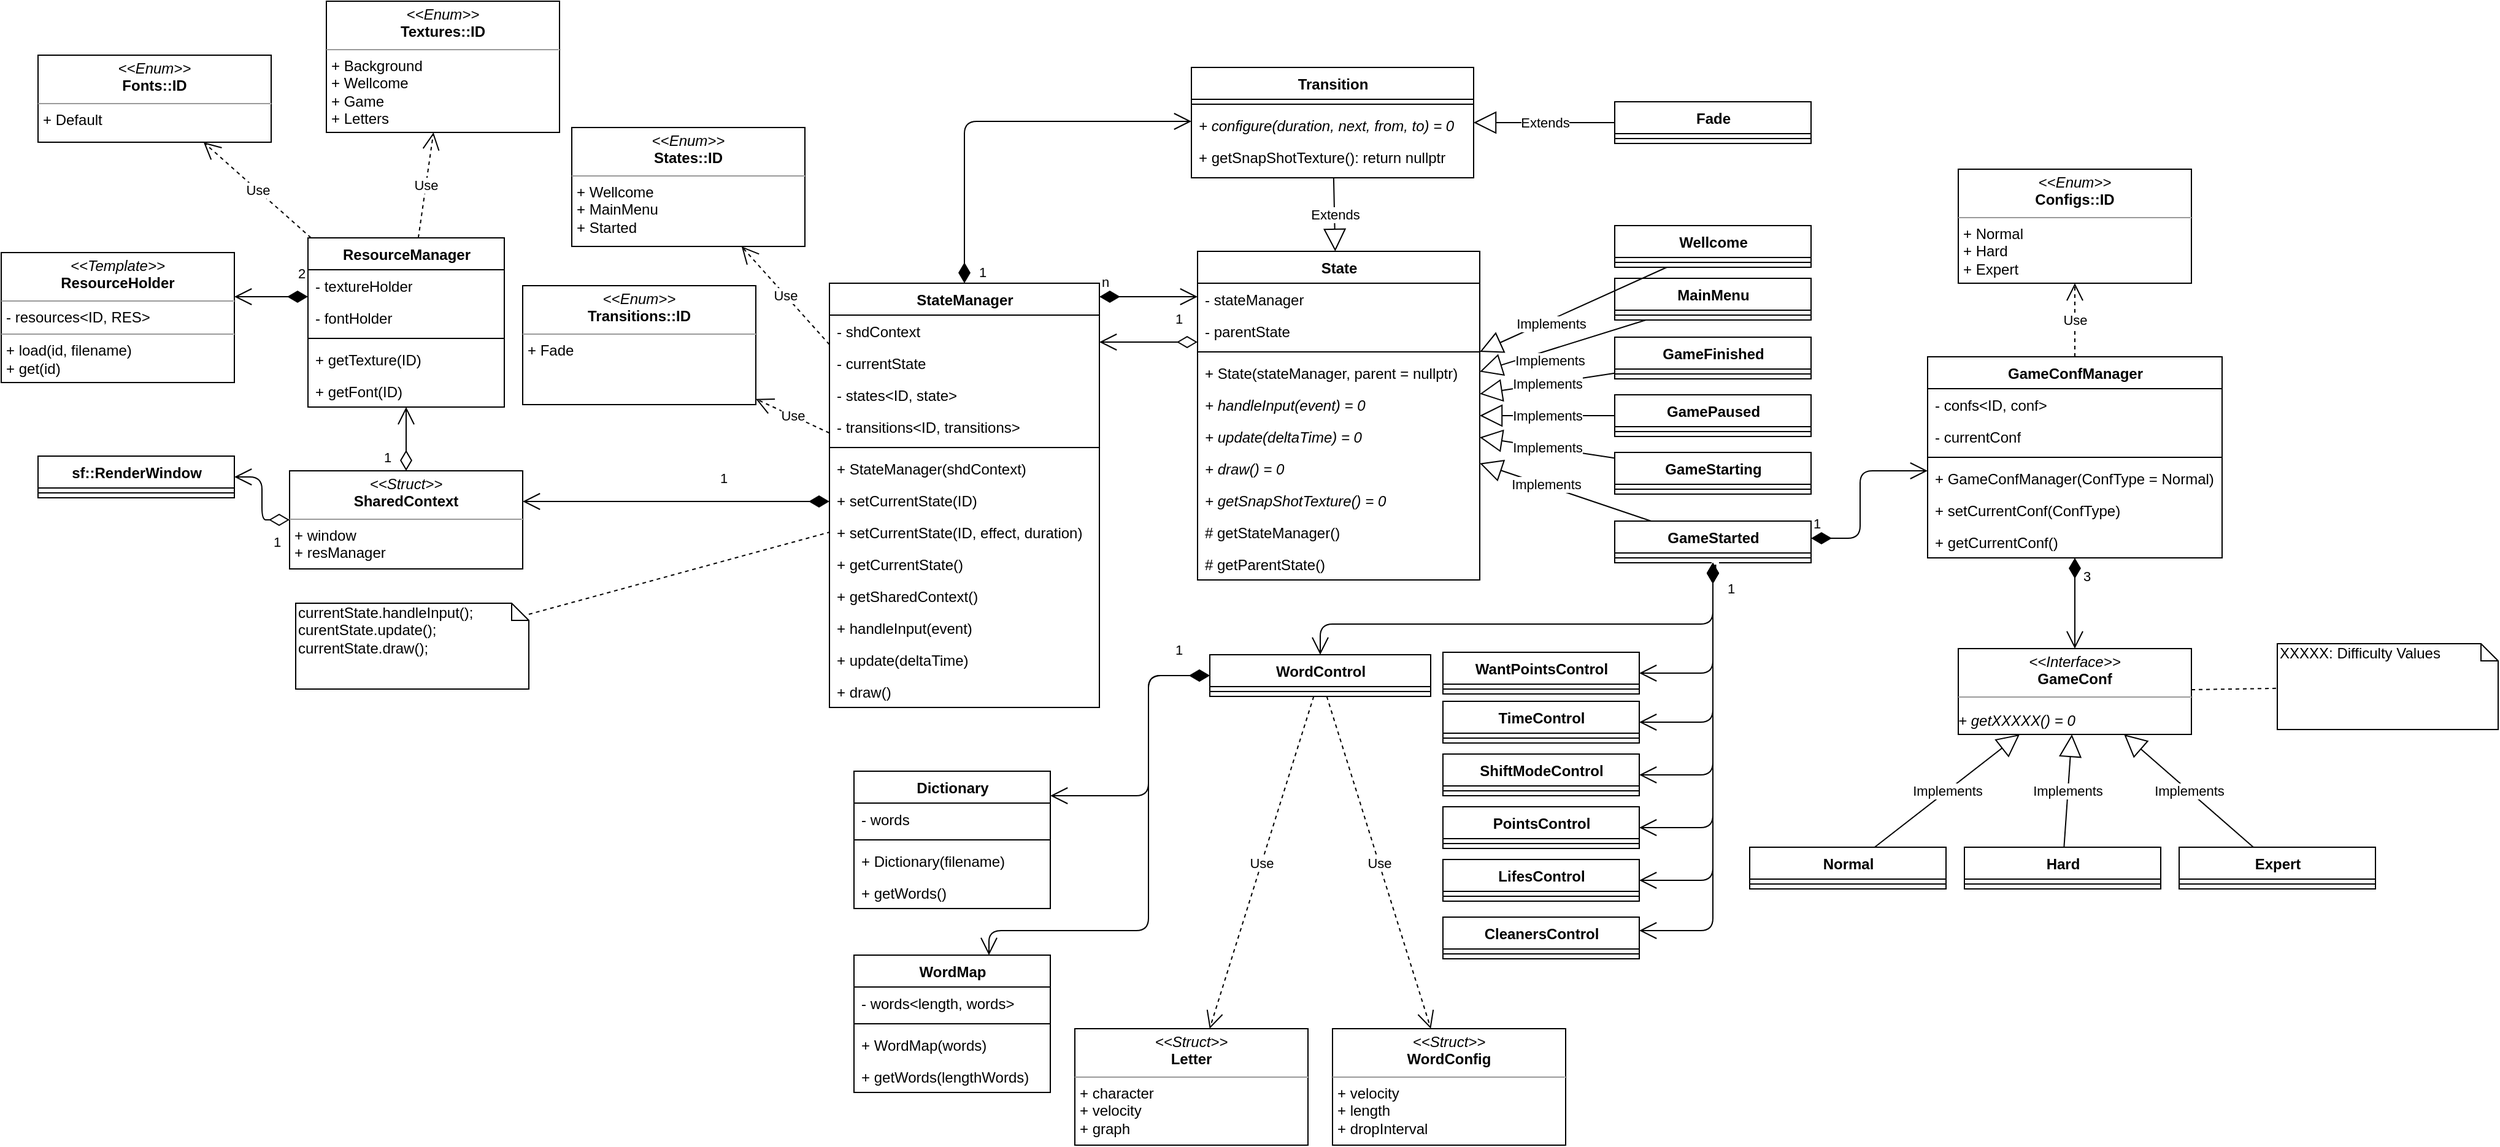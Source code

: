 <mxfile userAgent="Mozilla/5.0 (X11; Linux x86_64) AppleWebKit/537.36 (KHTML, like Gecko) Chrome/51.0.27.106 Safari/537.36" version="5.5.3.6" editor="www.draw.io" type="device"><diagram><mxGraphModel dx="880" dy="616" grid="1" gridSize="10" guides="1" tooltips="1" connect="1" arrows="1" fold="1" page="1" pageScale="1" pageWidth="826" pageHeight="1169" background="#ffffff" math="0" shadow="0"><root><mxCell id="0"/><mxCell id="1" parent="0"/><mxCell id="2" value="State" style="swimlane;html=1;fontStyle=1;align=center;verticalAlign=top;childLayout=stackLayout;horizontal=1;startSize=26;horizontalStack=0;resizeParent=1;resizeLast=0;collapsible=1;marginBottom=0;swimlaneFillColor=#ffffff;rounded=0;shadow=0;glass=0;comic=0;" parent="1" vertex="1"><mxGeometry x="1020" y="227" width="230" height="268" as="geometry"/></mxCell><mxCell id="3" value="- stateManager" style="text;html=1;strokeColor=none;fillColor=none;align=left;verticalAlign=top;spacingLeft=4;spacingRight=4;whiteSpace=wrap;overflow=hidden;rotatable=0;points=[[0,0.5],[1,0.5]];portConstraint=eastwest;" parent="2" vertex="1"><mxGeometry y="26" width="230" height="26" as="geometry"/></mxCell><mxCell id="175" value="- parentState" style="text;html=1;strokeColor=none;fillColor=none;align=left;verticalAlign=top;spacingLeft=4;spacingRight=4;whiteSpace=wrap;overflow=hidden;rotatable=0;points=[[0,0.5],[1,0.5]];portConstraint=eastwest;" parent="2" vertex="1"><mxGeometry y="52" width="230" height="26" as="geometry"/></mxCell><mxCell id="4" value="" style="line;html=1;strokeWidth=1;fillColor=none;align=left;verticalAlign=middle;spacingTop=-1;spacingLeft=3;spacingRight=3;rotatable=0;labelPosition=right;points=[];portConstraint=eastwest;" parent="2" vertex="1"><mxGeometry y="78" width="230" height="8" as="geometry"/></mxCell><mxCell id="179" value="+ State(stateManager, parent = nullptr)" style="text;html=1;strokeColor=none;fillColor=none;align=left;verticalAlign=top;spacingLeft=4;spacingRight=4;whiteSpace=wrap;overflow=hidden;rotatable=0;points=[[0,0.5],[1,0.5]];portConstraint=eastwest;" parent="2" vertex="1"><mxGeometry y="86" width="230" height="26" as="geometry"/></mxCell><mxCell id="100" value="&lt;i&gt;+ handleInput(event) = 0&lt;/i&gt;" style="text;html=1;strokeColor=none;fillColor=none;align=left;verticalAlign=top;spacingLeft=4;spacingRight=4;whiteSpace=wrap;overflow=hidden;rotatable=0;points=[[0,0.5],[1,0.5]];portConstraint=eastwest;rounded=0;shadow=0;glass=0;comic=0;" parent="2" vertex="1"><mxGeometry y="112" width="230" height="26" as="geometry"/></mxCell><mxCell id="101" value="&lt;i&gt;+ update(deltaTime) = 0&lt;/i&gt;" style="text;html=1;strokeColor=none;fillColor=none;align=left;verticalAlign=top;spacingLeft=4;spacingRight=4;whiteSpace=wrap;overflow=hidden;rotatable=0;points=[[0,0.5],[1,0.5]];portConstraint=eastwest;rounded=0;shadow=0;glass=0;comic=0;" parent="2" vertex="1"><mxGeometry y="138" width="230" height="26" as="geometry"/></mxCell><mxCell id="99" value="&lt;i&gt;+ draw() = 0&lt;/i&gt;" style="text;html=1;strokeColor=none;fillColor=none;align=left;verticalAlign=top;spacingLeft=4;spacingRight=4;whiteSpace=wrap;overflow=hidden;rotatable=0;points=[[0,0.5],[1,0.5]];portConstraint=eastwest;rounded=0;shadow=0;glass=0;comic=0;" parent="2" vertex="1"><mxGeometry y="164" width="230" height="26" as="geometry"/></mxCell><mxCell id="303" value="&lt;i&gt;+ getSnapShotTexture() = 0&lt;/i&gt;" style="text;html=1;strokeColor=none;fillColor=none;align=left;verticalAlign=top;spacingLeft=4;spacingRight=4;whiteSpace=wrap;overflow=hidden;rotatable=0;points=[[0,0.5],[1,0.5]];portConstraint=eastwest;" vertex="1" parent="2"><mxGeometry y="190" width="230" height="26" as="geometry"/></mxCell><mxCell id="5" value="# getStateManager()" style="text;html=1;strokeColor=none;fillColor=none;align=left;verticalAlign=top;spacingLeft=4;spacingRight=4;whiteSpace=wrap;overflow=hidden;rotatable=0;points=[[0,0.5],[1,0.5]];portConstraint=eastwest;" parent="2" vertex="1"><mxGeometry y="216" width="230" height="26" as="geometry"/></mxCell><mxCell id="176" value="# getParentState()" style="text;html=1;strokeColor=none;fillColor=none;align=left;verticalAlign=top;spacingLeft=4;spacingRight=4;whiteSpace=wrap;overflow=hidden;rotatable=0;points=[[0,0.5],[1,0.5]];portConstraint=eastwest;" parent="2" vertex="1"><mxGeometry y="242" width="230" height="26" as="geometry"/></mxCell><mxCell id="7" value="StateManager" style="swimlane;html=1;fontStyle=1;align=center;verticalAlign=top;childLayout=stackLayout;horizontal=1;startSize=26;horizontalStack=0;resizeParent=1;resizeLast=0;collapsible=1;marginBottom=0;swimlaneFillColor=#ffffff;rounded=0;shadow=0;glass=0;comic=0;" parent="1" vertex="1"><mxGeometry x="720" y="253" width="220" height="346" as="geometry"/></mxCell><mxCell id="98" value="- shdContext" style="text;html=1;strokeColor=none;fillColor=none;align=left;verticalAlign=top;spacingLeft=4;spacingRight=4;whiteSpace=wrap;overflow=hidden;rotatable=0;points=[[0,0.5],[1,0.5]];portConstraint=eastwest;rounded=0;shadow=0;glass=0;comic=0;" parent="7" vertex="1"><mxGeometry y="26" width="220" height="26" as="geometry"/></mxCell><mxCell id="16" value="- currentState" style="text;html=1;strokeColor=none;fillColor=none;align=left;verticalAlign=top;spacingLeft=4;spacingRight=4;whiteSpace=wrap;overflow=hidden;rotatable=0;points=[[0,0.5],[1,0.5]];portConstraint=eastwest;rounded=0;shadow=0;glass=0;comic=0;" parent="7" vertex="1"><mxGeometry y="52" width="220" height="26" as="geometry"/></mxCell><mxCell id="8" value="- states&amp;lt;ID, state&amp;gt;" style="text;html=1;strokeColor=none;fillColor=none;align=left;verticalAlign=top;spacingLeft=4;spacingRight=4;whiteSpace=wrap;overflow=hidden;rotatable=0;points=[[0,0.5],[1,0.5]];portConstraint=eastwest;" parent="7" vertex="1"><mxGeometry y="78" width="220" height="26" as="geometry"/></mxCell><mxCell id="306" value="- transitions&amp;lt;ID, transitions&amp;gt;" style="text;html=1;strokeColor=none;fillColor=none;align=left;verticalAlign=top;spacingLeft=4;spacingRight=4;whiteSpace=wrap;overflow=hidden;rotatable=0;points=[[0,0.5],[1,0.5]];portConstraint=eastwest;" vertex="1" parent="7"><mxGeometry y="104" width="220" height="26" as="geometry"/></mxCell><mxCell id="9" value="" style="line;html=1;strokeWidth=1;fillColor=none;align=left;verticalAlign=middle;spacingTop=-1;spacingLeft=3;spacingRight=3;rotatable=0;labelPosition=right;points=[];portConstraint=eastwest;" parent="7" vertex="1"><mxGeometry y="130" width="220" height="8" as="geometry"/></mxCell><mxCell id="178" value="+ StateManager(shdContext)" style="text;html=1;strokeColor=none;fillColor=none;align=left;verticalAlign=top;spacingLeft=4;spacingRight=4;whiteSpace=wrap;overflow=hidden;rotatable=0;points=[[0,0.5],[1,0.5]];portConstraint=eastwest;" parent="7" vertex="1"><mxGeometry y="138" width="220" height="26" as="geometry"/></mxCell><mxCell id="10" value="+ setCurrentState(ID)" style="text;html=1;strokeColor=none;fillColor=none;align=left;verticalAlign=top;spacingLeft=4;spacingRight=4;whiteSpace=wrap;overflow=hidden;rotatable=0;points=[[0,0.5],[1,0.5]];portConstraint=eastwest;" parent="7" vertex="1"><mxGeometry y="164" width="220" height="26" as="geometry"/></mxCell><mxCell id="307" value="+ setCurrentState(ID, effect, duration)" style="text;html=1;strokeColor=none;fillColor=none;align=left;verticalAlign=top;spacingLeft=4;spacingRight=4;whiteSpace=wrap;overflow=hidden;rotatable=0;points=[[0,0.5],[1,0.5]];portConstraint=eastwest;" vertex="1" parent="7"><mxGeometry y="190" width="220" height="26" as="geometry"/></mxCell><mxCell id="17" value="+ getCurrentState()" style="text;html=1;strokeColor=none;fillColor=none;align=left;verticalAlign=top;spacingLeft=4;spacingRight=4;whiteSpace=wrap;overflow=hidden;rotatable=0;points=[[0,0.5],[1,0.5]];portConstraint=eastwest;rounded=0;shadow=0;glass=0;comic=0;" parent="7" vertex="1"><mxGeometry y="216" width="220" height="26" as="geometry"/></mxCell><mxCell id="60" value="+ getSharedContext()" style="text;html=1;strokeColor=none;fillColor=none;align=left;verticalAlign=top;spacingLeft=4;spacingRight=4;whiteSpace=wrap;overflow=hidden;rotatable=0;points=[[0,0.5],[1,0.5]];portConstraint=eastwest;rounded=0;shadow=0;glass=0;comic=0;" parent="7" vertex="1"><mxGeometry y="242" width="220" height="26" as="geometry"/></mxCell><mxCell id="95" value="+ handleInput(event)" style="text;html=1;strokeColor=none;fillColor=none;align=left;verticalAlign=top;spacingLeft=4;spacingRight=4;whiteSpace=wrap;overflow=hidden;rotatable=0;points=[[0,0.5],[1,0.5]];portConstraint=eastwest;rounded=0;shadow=0;glass=0;comic=0;" parent="7" vertex="1"><mxGeometry y="268" width="220" height="26" as="geometry"/></mxCell><mxCell id="96" value="+ update(deltaTime)" style="text;html=1;strokeColor=none;fillColor=none;align=left;verticalAlign=top;spacingLeft=4;spacingRight=4;whiteSpace=wrap;overflow=hidden;rotatable=0;points=[[0,0.5],[1,0.5]];portConstraint=eastwest;rounded=0;shadow=0;glass=0;comic=0;" parent="7" vertex="1"><mxGeometry y="294" width="220" height="26" as="geometry"/></mxCell><mxCell id="97" value="+ draw()" style="text;html=1;strokeColor=none;fillColor=none;align=left;verticalAlign=top;spacingLeft=4;spacingRight=4;whiteSpace=wrap;overflow=hidden;rotatable=0;points=[[0,0.5],[1,0.5]];portConstraint=eastwest;rounded=0;shadow=0;glass=0;comic=0;" parent="7" vertex="1"><mxGeometry y="320" width="220" height="26" as="geometry"/></mxCell><mxCell id="13" value="1" style="endArrow=open;html=1;endSize=12;startArrow=diamondThin;startSize=14;startFill=0;edgeStyle=orthogonalEdgeStyle;align=left;verticalAlign=bottom;strokeWidth=1;" parent="1" source="2" target="7" edge="1"><mxGeometry x="-0.25" y="-14" relative="1" as="geometry"><mxPoint x="990" y="384" as="sourcePoint"/><mxPoint x="1150" y="384" as="targetPoint"/><Array as="points"><mxPoint x="990" y="301"/><mxPoint x="990" y="301"/></Array><mxPoint x="10" y="4" as="offset"/></mxGeometry></mxCell><mxCell id="15" value="n" style="endArrow=open;html=1;endSize=12;startArrow=diamondThin;startSize=14;startFill=1;edgeStyle=orthogonalEdgeStyle;align=left;verticalAlign=bottom;strokeWidth=1;" parent="1" source="7" target="2" edge="1"><mxGeometry x="-0.5" y="20" relative="1" as="geometry"><mxPoint x="910" y="354" as="sourcePoint"/><mxPoint x="1070" y="354" as="targetPoint"/><Array as="points"><mxPoint x="960" y="264"/><mxPoint x="960" y="264"/></Array><mxPoint x="-20" y="17" as="offset"/></mxGeometry></mxCell><mxCell id="18" value="MainMenu" style="swimlane;html=1;fontStyle=1;align=center;verticalAlign=top;childLayout=stackLayout;horizontal=1;startSize=26;horizontalStack=0;resizeParent=1;resizeLast=0;collapsible=1;marginBottom=0;swimlaneFillColor=#ffffff;rounded=0;shadow=0;glass=0;comic=0;" parent="1" vertex="1"><mxGeometry x="1360" y="249" width="160" height="34" as="geometry"/></mxCell><mxCell id="20" value="" style="line;html=1;strokeWidth=1;fillColor=none;align=left;verticalAlign=middle;spacingTop=-1;spacingLeft=3;spacingRight=3;rotatable=0;labelPosition=right;points=[];portConstraint=eastwest;" parent="18" vertex="1"><mxGeometry y="26" width="160" height="8" as="geometry"/></mxCell><mxCell id="26" value="Implements" style="endArrow=block;endSize=16;endFill=0;html=1;strokeWidth=1;" parent="1" source="18" target="2" edge="1"><mxGeometry x="0.195" y="8" width="160" relative="1" as="geometry"><mxPoint x="970" y="374" as="sourcePoint"/><mxPoint x="1130" y="374" as="targetPoint"/><mxPoint as="offset"/></mxGeometry></mxCell><mxCell id="57" style="edgeStyle=none;rounded=0;html=1;startArrow=none;startFill=0;endArrow=none;endFill=0;jettySize=auto;orthogonalLoop=1;strokeWidth=1;dashed=1;" parent="1" source="56" target="7" edge="1"><mxGeometry relative="1" as="geometry"><mxPoint x="950" y="261" as="targetPoint"/></mxGeometry></mxCell><mxCell id="56" value="currentState.handleInput();&lt;br&gt;&lt;div&gt;&lt;span&gt;curentState&lt;/span&gt;.update();&lt;/div&gt;&lt;div&gt;currentState.draw();&lt;/div&gt;" style="shape=note;whiteSpace=wrap;html=1;size=14;verticalAlign=top;align=left;spacingTop=-6;rounded=0;shadow=0;glass=0;comic=0;" parent="1" vertex="1"><mxGeometry x="285" y="514" width="190" height="70" as="geometry"/></mxCell><mxCell id="58" value="&lt;p style=&quot;margin: 0px ; margin-top: 4px ; text-align: center&quot;&gt;&lt;i&gt;&amp;lt;&amp;lt;Struct&amp;gt;&amp;gt;&lt;/i&gt;&lt;br&gt;&lt;b&gt;SharedContext&lt;/b&gt;&lt;/p&gt;&lt;hr size=&quot;1&quot;&gt;&lt;p style=&quot;margin: 0px ; margin-left: 4px&quot;&gt;+ window&lt;/p&gt;&lt;p style=&quot;margin: 0px ; margin-left: 4px&quot;&gt;+ resManager&lt;/p&gt;" style="verticalAlign=top;align=left;overflow=fill;fontSize=12;fontFamily=Helvetica;html=1;rounded=0;shadow=0;glass=0;comic=0;" parent="1" vertex="1"><mxGeometry x="280" y="406" width="190" height="80" as="geometry"/></mxCell><mxCell id="59" value="1" style="endArrow=open;html=1;endSize=12;startArrow=diamondThin;startSize=14;startFill=1;edgeStyle=orthogonalEdgeStyle;align=left;verticalAlign=bottom;strokeWidth=1;" parent="1" source="7" target="58" edge="1"><mxGeometry x="-0.273" y="-10" relative="1" as="geometry"><mxPoint x="710" y="344" as="sourcePoint"/><mxPoint x="710" y="384" as="targetPoint"/><Array as="points"><mxPoint x="700" y="431"/><mxPoint x="700" y="431"/></Array><mxPoint as="offset"/></mxGeometry></mxCell><mxCell id="61" value="ResourceManager" style="swimlane;html=1;fontStyle=1;align=center;verticalAlign=top;childLayout=stackLayout;horizontal=1;startSize=26;horizontalStack=0;resizeParent=1;resizeLast=0;collapsible=1;marginBottom=0;swimlaneFillColor=#ffffff;rounded=0;shadow=0;glass=0;comic=0;" parent="1" vertex="1"><mxGeometry x="295" y="216" width="160" height="138" as="geometry"/></mxCell><mxCell id="62" value="- textureHolder" style="text;html=1;strokeColor=none;fillColor=none;align=left;verticalAlign=top;spacingLeft=4;spacingRight=4;whiteSpace=wrap;overflow=hidden;rotatable=0;points=[[0,0.5],[1,0.5]];portConstraint=eastwest;" parent="61" vertex="1"><mxGeometry y="26" width="160" height="26" as="geometry"/></mxCell><mxCell id="107" value="- fontHolder" style="text;html=1;strokeColor=none;fillColor=none;align=left;verticalAlign=top;spacingLeft=4;spacingRight=4;whiteSpace=wrap;overflow=hidden;rotatable=0;points=[[0,0.5],[1,0.5]];portConstraint=eastwest;rounded=0;shadow=0;glass=0;comic=0;" parent="61" vertex="1"><mxGeometry y="52" width="160" height="26" as="geometry"/></mxCell><mxCell id="63" value="" style="line;html=1;strokeWidth=1;fillColor=none;align=left;verticalAlign=middle;spacingTop=-1;spacingLeft=3;spacingRight=3;rotatable=0;labelPosition=right;points=[];portConstraint=eastwest;" parent="61" vertex="1"><mxGeometry y="78" width="160" height="8" as="geometry"/></mxCell><mxCell id="64" value="+ getTexture(ID)" style="text;html=1;strokeColor=none;fillColor=none;align=left;verticalAlign=top;spacingLeft=4;spacingRight=4;whiteSpace=wrap;overflow=hidden;rotatable=0;points=[[0,0.5],[1,0.5]];portConstraint=eastwest;" parent="61" vertex="1"><mxGeometry y="86" width="160" height="26" as="geometry"/></mxCell><mxCell id="108" value="+ getFont(ID)" style="text;html=1;strokeColor=none;fillColor=none;align=left;verticalAlign=top;spacingLeft=4;spacingRight=4;whiteSpace=wrap;overflow=hidden;rotatable=0;points=[[0,0.5],[1,0.5]];portConstraint=eastwest;rounded=0;shadow=0;glass=0;comic=0;" parent="61" vertex="1"><mxGeometry y="112" width="160" height="26" as="geometry"/></mxCell><mxCell id="69" value="2" style="endArrow=open;html=1;endSize=12;startArrow=diamondThin;startSize=14;startFill=1;edgeStyle=orthogonalEdgeStyle;align=left;verticalAlign=bottom;strokeWidth=1;" parent="1" source="61" target="161" edge="1"><mxGeometry x="-0.333" y="-14" relative="1" as="geometry"><mxPoint x="255" y="324" as="sourcePoint"/><mxPoint x="300" y="291" as="targetPoint"/><Array as="points"><mxPoint x="265" y="264"/><mxPoint x="265" y="264"/></Array><mxPoint x="10" y="4" as="offset"/></mxGeometry></mxCell><mxCell id="70" value="1" style="endArrow=open;html=1;endSize=12;startArrow=diamondThin;startSize=14;startFill=0;edgeStyle=orthogonalEdgeStyle;align=left;verticalAlign=bottom;strokeWidth=1;" parent="1" source="58" target="61" edge="1"><mxGeometry x="-0.923" y="20" relative="1" as="geometry"><mxPoint x="455" y="467" as="sourcePoint"/><mxPoint x="615" y="467" as="targetPoint"/><mxPoint as="offset"/></mxGeometry></mxCell><mxCell id="75" value="sf::RenderWindow" style="swimlane;html=1;fontStyle=1;align=center;verticalAlign=top;childLayout=stackLayout;horizontal=1;startSize=26;horizontalStack=0;resizeParent=1;resizeLast=0;collapsible=1;marginBottom=0;swimlaneFillColor=#ffffff;rounded=0;shadow=0;glass=0;comic=0;" parent="1" vertex="1"><mxGeometry x="75" y="394" width="160" height="34" as="geometry"/></mxCell><mxCell id="77" value="" style="line;html=1;strokeWidth=1;fillColor=none;align=left;verticalAlign=middle;spacingTop=-1;spacingLeft=3;spacingRight=3;rotatable=0;labelPosition=right;points=[];portConstraint=eastwest;" parent="75" vertex="1"><mxGeometry y="26" width="160" height="8" as="geometry"/></mxCell><mxCell id="79" value="1" style="endArrow=open;html=1;endSize=12;startArrow=diamondThin;startSize=14;startFill=0;edgeStyle=orthogonalEdgeStyle;align=left;verticalAlign=bottom;strokeWidth=1;" parent="1" source="58" target="75" edge="1"><mxGeometry x="-0.626" y="27" relative="1" as="geometry"><mxPoint x="105" y="487" as="sourcePoint"/><mxPoint x="195" y="484" as="targetPoint"/><mxPoint as="offset"/></mxGeometry></mxCell><mxCell id="94" value="Use" style="endArrow=open;endSize=12;dashed=1;html=1;strokeWidth=1;" parent="1" source="61" target="159" edge="1"><mxGeometry width="160" relative="1" as="geometry"><mxPoint x="295" y="197" as="sourcePoint"/><mxPoint x="382.869" y="141" as="targetPoint"/></mxGeometry></mxCell><mxCell id="106" value="Use" style="endArrow=open;endSize=12;dashed=1;html=1;strokeWidth=1;" parent="1" source="7" target="157" edge="1"><mxGeometry x="498.14" y="132" width="160" as="geometry"><mxPoint x="559.07" y="263" as="sourcePoint"/><mxPoint x="820" y="213" as="targetPoint"/></mxGeometry></mxCell><mxCell id="111" value="Use" style="endArrow=open;endSize=12;dashed=1;html=1;strokeWidth=1;" parent="1" source="61" target="158" edge="1"><mxGeometry width="160" relative="1" as="geometry"><mxPoint x="195" y="174" as="sourcePoint"/><mxPoint x="259.5" y="142" as="targetPoint"/></mxGeometry></mxCell><mxCell id="114" value="Wellcome" style="swimlane;html=1;fontStyle=1;align=center;verticalAlign=top;childLayout=stackLayout;horizontal=1;startSize=26;horizontalStack=0;resizeParent=1;resizeLast=0;collapsible=1;marginBottom=0;swimlaneFillColor=#ffffff;rounded=0;shadow=0;glass=0;comic=0;" parent="1" vertex="1"><mxGeometry x="1360" y="206" width="160" height="34" as="geometry"/></mxCell><mxCell id="116" value="" style="line;html=1;strokeWidth=1;fillColor=none;align=left;verticalAlign=middle;spacingTop=-1;spacingLeft=3;spacingRight=3;rotatable=0;labelPosition=right;points=[];portConstraint=eastwest;" parent="114" vertex="1"><mxGeometry y="26" width="160" height="8" as="geometry"/></mxCell><mxCell id="117" value="GameStarted" style="swimlane;html=1;fontStyle=1;align=center;verticalAlign=top;childLayout=stackLayout;horizontal=1;startSize=26;horizontalStack=0;resizeParent=1;resizeLast=0;collapsible=1;marginBottom=0;swimlaneFillColor=#ffffff;rounded=0;shadow=0;glass=0;comic=0;" parent="1" vertex="1"><mxGeometry x="1360" y="447" width="160" height="34" as="geometry"/></mxCell><mxCell id="119" value="" style="line;html=1;strokeWidth=1;fillColor=none;align=left;verticalAlign=middle;spacingTop=-1;spacingLeft=3;spacingRight=3;rotatable=0;labelPosition=right;points=[];portConstraint=eastwest;" parent="117" vertex="1"><mxGeometry y="26" width="160" height="8" as="geometry"/></mxCell><mxCell id="121" value="Implements" style="endArrow=block;endSize=16;endFill=0;html=1;strokeWidth=1;" parent="1" source="114" target="2" edge="1"><mxGeometry x="220" y="21" width="160" as="geometry"><mxPoint x="1290" y="309" as="sourcePoint"/><mxPoint x="1190" y="329" as="targetPoint"/><mxPoint x="-18" y="12" as="offset"/></mxGeometry></mxCell><mxCell id="122" value="Implements" style="endArrow=block;endSize=16;endFill=0;html=1;strokeWidth=1;" parent="1" source="117" target="2" edge="1"><mxGeometry x="220" y="21" width="160" as="geometry"><mxPoint x="1300" y="319" as="sourcePoint"/><mxPoint x="1200" y="339" as="targetPoint"/><mxPoint x="-16" y="-6" as="offset"/></mxGeometry></mxCell><mxCell id="157" value="&lt;p style=&quot;margin: 0px ; margin-top: 4px ; text-align: center&quot;&gt;&lt;i&gt;&amp;lt;&amp;lt;Enum&amp;gt;&amp;gt;&lt;/i&gt;&lt;br&gt;&lt;b&gt;States::ID&lt;/b&gt;&lt;/p&gt;&lt;hr size=&quot;1&quot;&gt;&lt;p style=&quot;margin: 0px ; margin-left: 4px&quot;&gt;&lt;span&gt;+ Wellcome&lt;/span&gt;&lt;/p&gt;&lt;p style=&quot;margin: 0px ; margin-left: 4px&quot;&gt;+ MainMenu&lt;/p&gt;&lt;p style=&quot;margin: 0px ; margin-left: 4px&quot;&gt;+ Started&lt;/p&gt;" style="verticalAlign=top;align=left;overflow=fill;fontSize=12;fontFamily=Helvetica;html=1;" parent="1" vertex="1"><mxGeometry x="510" y="126" width="190" height="97" as="geometry"/></mxCell><mxCell id="158" value="&lt;p style=&quot;margin: 0px ; margin-top: 4px ; text-align: center&quot;&gt;&lt;i&gt;&amp;lt;&amp;lt;Enum&amp;gt;&amp;gt;&lt;/i&gt;&lt;br&gt;&lt;b&gt;Fonts::ID&lt;/b&gt;&lt;/p&gt;&lt;hr size=&quot;1&quot;&gt;&lt;p style=&quot;margin: 0px ; margin-left: 4px&quot;&gt;+ Default&lt;/p&gt;" style="verticalAlign=top;align=left;overflow=fill;fontSize=12;fontFamily=Helvetica;html=1;" parent="1" vertex="1"><mxGeometry x="75" y="67" width="190" height="71" as="geometry"/></mxCell><mxCell id="159" value="&lt;p style=&quot;margin: 0px ; margin-top: 4px ; text-align: center&quot;&gt;&lt;i&gt;&amp;lt;&amp;lt;Enum&amp;gt;&amp;gt;&lt;/i&gt;&lt;br&gt;&lt;b&gt;Textures::ID&lt;/b&gt;&lt;/p&gt;&lt;hr size=&quot;1&quot;&gt;&lt;p style=&quot;margin: 0px ; margin-left: 4px&quot;&gt;+ Background&lt;br&gt;&lt;/p&gt;&lt;p style=&quot;margin: 0px ; margin-left: 4px&quot;&gt;+ Wellcome&lt;/p&gt;&lt;p style=&quot;margin: 0px ; margin-left: 4px&quot;&gt;+ Game&lt;/p&gt;&lt;p style=&quot;margin: 0px ; margin-left: 4px&quot;&gt;+ Letters&lt;/p&gt;" style="verticalAlign=top;align=left;overflow=fill;fontSize=12;fontFamily=Helvetica;html=1;" parent="1" vertex="1"><mxGeometry x="310" y="23" width="190" height="107" as="geometry"/></mxCell><mxCell id="161" value="&lt;p style=&quot;margin: 0px ; margin-top: 4px ; text-align: center&quot;&gt;&lt;i&gt;&amp;lt;&amp;lt;Template&amp;gt;&amp;gt;&lt;/i&gt;&lt;br&gt;&lt;b&gt;ResourceHolder&lt;/b&gt;&lt;/p&gt;&lt;hr size=&quot;1&quot;&gt;&lt;p style=&quot;margin: 0px ; margin-left: 4px&quot;&gt;- resources&amp;lt;ID, RES&amp;gt;&lt;br&gt;&lt;/p&gt;&lt;hr size=&quot;1&quot;&gt;&lt;p style=&quot;margin: 0px ; margin-left: 4px&quot;&gt;+ load(id, filename)&lt;br&gt;+ get(id)&lt;/p&gt;" style="verticalAlign=top;align=left;overflow=fill;fontSize=12;fontFamily=Helvetica;html=1;" parent="1" vertex="1"><mxGeometry x="45" y="228" width="190" height="106" as="geometry"/></mxCell><mxCell id="184" value="GameConfManager" style="swimlane;html=1;fontStyle=1;align=center;verticalAlign=top;childLayout=stackLayout;horizontal=1;startSize=26;horizontalStack=0;resizeParent=1;resizeLast=0;collapsible=1;marginBottom=0;swimlaneFillColor=#ffffff;" parent="1" vertex="1"><mxGeometry x="1615" y="313" width="240" height="164" as="geometry"/></mxCell><mxCell id="199" value="- confs&amp;lt;ID, conf&amp;gt;" style="text;html=1;strokeColor=none;fillColor=none;align=left;verticalAlign=top;spacingLeft=4;spacingRight=4;whiteSpace=wrap;overflow=hidden;rotatable=0;points=[[0,0.5],[1,0.5]];portConstraint=eastwest;" parent="184" vertex="1"><mxGeometry y="26" width="240" height="26" as="geometry"/></mxCell><mxCell id="185" value="- currentConf" style="text;html=1;strokeColor=none;fillColor=none;align=left;verticalAlign=top;spacingLeft=4;spacingRight=4;whiteSpace=wrap;overflow=hidden;rotatable=0;points=[[0,0.5],[1,0.5]];portConstraint=eastwest;" parent="184" vertex="1"><mxGeometry y="52" width="240" height="26" as="geometry"/></mxCell><mxCell id="186" value="" style="line;html=1;strokeWidth=1;fillColor=none;align=left;verticalAlign=middle;spacingTop=-1;spacingLeft=3;spacingRight=3;rotatable=0;labelPosition=right;points=[];portConstraint=eastwest;" parent="184" vertex="1"><mxGeometry y="78" width="240" height="8" as="geometry"/></mxCell><mxCell id="200" value="+ GameConfManager(ConfType = Normal)" style="text;html=1;strokeColor=none;fillColor=none;align=left;verticalAlign=top;spacingLeft=4;spacingRight=4;whiteSpace=wrap;overflow=hidden;rotatable=0;points=[[0,0.5],[1,0.5]];portConstraint=eastwest;" parent="184" vertex="1"><mxGeometry y="86" width="240" height="26" as="geometry"/></mxCell><mxCell id="187" value="+ setCurrentConf(ConfType)" style="text;html=1;strokeColor=none;fillColor=none;align=left;verticalAlign=top;spacingLeft=4;spacingRight=4;whiteSpace=wrap;overflow=hidden;rotatable=0;points=[[0,0.5],[1,0.5]];portConstraint=eastwest;" parent="184" vertex="1"><mxGeometry y="112" width="240" height="26" as="geometry"/></mxCell><mxCell id="198" value="+ getCurrentConf()" style="text;html=1;strokeColor=none;fillColor=none;align=left;verticalAlign=top;spacingLeft=4;spacingRight=4;whiteSpace=wrap;overflow=hidden;rotatable=0;points=[[0,0.5],[1,0.5]];portConstraint=eastwest;" parent="184" vertex="1"><mxGeometry y="138" width="240" height="26" as="geometry"/></mxCell><mxCell id="188" value="Hard" style="swimlane;html=1;fontStyle=1;align=center;verticalAlign=top;childLayout=stackLayout;horizontal=1;startSize=26;horizontalStack=0;resizeParent=1;resizeLast=0;collapsible=1;marginBottom=0;swimlaneFillColor=#ffffff;" parent="1" vertex="1"><mxGeometry x="1645" y="713" width="160" height="34" as="geometry"/></mxCell><mxCell id="190" value="" style="line;html=1;strokeWidth=1;fillColor=none;align=left;verticalAlign=middle;spacingTop=-1;spacingLeft=3;spacingRight=3;rotatable=0;labelPosition=right;points=[];portConstraint=eastwest;" parent="188" vertex="1"><mxGeometry y="26" width="160" height="8" as="geometry"/></mxCell><mxCell id="192" value="&lt;p style=&quot;margin: 0px ; margin-top: 4px ; text-align: center&quot;&gt;&lt;i&gt;&amp;lt;&amp;lt;Interface&amp;gt;&amp;gt;&lt;/i&gt;&lt;br&gt;&lt;b&gt;GameConf&lt;/b&gt;&lt;/p&gt;&lt;hr size=&quot;1&quot;&gt;&lt;p&gt;&lt;i&gt;&lt;span style=&quot;line-height: 1.2&quot;&gt;+ getXXXXX() = 0&lt;/span&gt;&lt;/i&gt;&lt;/p&gt;" style="verticalAlign=top;align=left;overflow=fill;fontSize=12;fontFamily=Helvetica;html=1;" parent="1" vertex="1"><mxGeometry x="1640" y="551" width="190" height="70" as="geometry"/></mxCell><mxCell id="193" value="3" style="endArrow=open;html=1;endSize=12;startArrow=diamondThin;startSize=14;startFill=1;edgeStyle=orthogonalEdgeStyle;align=left;verticalAlign=bottom;" parent="1" source="184" target="192" edge="1"><mxGeometry x="-0.351" y="5" relative="1" as="geometry"><mxPoint x="1620" y="401" as="sourcePoint"/><mxPoint x="1780" y="401" as="targetPoint"/><Array as="points"/><mxPoint as="offset"/></mxGeometry></mxCell><mxCell id="194" value="1" style="endArrow=open;html=1;endSize=12;startArrow=diamondThin;startSize=14;startFill=1;edgeStyle=orthogonalEdgeStyle;align=left;verticalAlign=bottom;" parent="1" source="117" target="184" edge="1"><mxGeometry x="-1" y="3" relative="1" as="geometry"><mxPoint x="1520" y="431" as="sourcePoint"/><mxPoint x="1680" y="431" as="targetPoint"/><Array as="points"><mxPoint x="1560" y="461"/><mxPoint x="1560" y="406"/></Array></mxGeometry></mxCell><mxCell id="195" value="Implements" style="endArrow=block;endSize=16;endFill=0;html=1;" parent="1" source="188" target="192" edge="1"><mxGeometry width="160" relative="1" as="geometry"><mxPoint x="1590" y="881" as="sourcePoint"/><mxPoint x="1750" y="881" as="targetPoint"/></mxGeometry></mxCell><mxCell id="196" value="&lt;p style=&quot;margin: 0px ; margin-top: 4px ; text-align: center&quot;&gt;&lt;i&gt;&amp;lt;&amp;lt;Enum&amp;gt;&amp;gt;&lt;/i&gt;&lt;br&gt;&lt;b&gt;Configs::ID&lt;/b&gt;&lt;/p&gt;&lt;hr size=&quot;1&quot;&gt;&lt;p style=&quot;margin: 0px ; margin-left: 4px&quot;&gt;+ Normal&lt;br&gt;+ Hard&lt;/p&gt;&lt;p style=&quot;margin: 0px ; margin-left: 4px&quot;&gt;+ Expert&lt;/p&gt;" style="verticalAlign=top;align=left;overflow=fill;fontSize=12;fontFamily=Helvetica;html=1;" parent="1" vertex="1"><mxGeometry x="1640" y="160" width="190" height="93" as="geometry"/></mxCell><mxCell id="197" value="Use" style="endArrow=open;endSize=12;dashed=1;html=1;" parent="1" source="184" target="196" edge="1"><mxGeometry width="160" relative="1" as="geometry"><mxPoint x="1700" y="291" as="sourcePoint"/><mxPoint x="1860" y="291" as="targetPoint"/></mxGeometry></mxCell><mxCell id="201" value="Normal" style="swimlane;html=1;fontStyle=1;align=center;verticalAlign=top;childLayout=stackLayout;horizontal=1;startSize=26;horizontalStack=0;resizeParent=1;resizeLast=0;collapsible=1;marginBottom=0;swimlaneFillColor=#ffffff;" parent="1" vertex="1"><mxGeometry x="1470" y="713" width="160" height="34" as="geometry"/></mxCell><mxCell id="202" value="" style="line;html=1;strokeWidth=1;fillColor=none;align=left;verticalAlign=middle;spacingTop=-1;spacingLeft=3;spacingRight=3;rotatable=0;labelPosition=right;points=[];portConstraint=eastwest;" parent="201" vertex="1"><mxGeometry y="26" width="160" height="8" as="geometry"/></mxCell><mxCell id="203" value="Expert" style="swimlane;html=1;fontStyle=1;align=center;verticalAlign=top;childLayout=stackLayout;horizontal=1;startSize=26;horizontalStack=0;resizeParent=1;resizeLast=0;collapsible=1;marginBottom=0;swimlaneFillColor=#ffffff;" parent="1" vertex="1"><mxGeometry x="1820" y="713" width="160" height="34" as="geometry"/></mxCell><mxCell id="204" value="" style="line;html=1;strokeWidth=1;fillColor=none;align=left;verticalAlign=middle;spacingTop=-1;spacingLeft=3;spacingRight=3;rotatable=0;labelPosition=right;points=[];portConstraint=eastwest;" parent="203" vertex="1"><mxGeometry y="26" width="160" height="8" as="geometry"/></mxCell><mxCell id="205" value="Implements" style="endArrow=block;endSize=16;endFill=0;html=1;" parent="1" source="203" target="192" edge="1"><mxGeometry width="160" relative="1" as="geometry"><mxPoint x="1470" y="761" as="sourcePoint"/><mxPoint x="1630" y="761" as="targetPoint"/></mxGeometry></mxCell><mxCell id="206" value="Implements" style="endArrow=block;endSize=16;endFill=0;html=1;" parent="1" source="201" target="192" edge="1"><mxGeometry width="160" relative="1" as="geometry"><mxPoint x="1480" y="771" as="sourcePoint"/><mxPoint x="1640" y="771" as="targetPoint"/></mxGeometry></mxCell><mxCell id="207" value="GameStarting" style="swimlane;html=1;fontStyle=1;align=center;verticalAlign=top;childLayout=stackLayout;horizontal=1;startSize=26;horizontalStack=0;resizeParent=1;resizeLast=0;collapsible=1;marginBottom=0;swimlaneFillColor=#ffffff;rounded=0;shadow=0;glass=0;comic=0;" parent="1" vertex="1"><mxGeometry x="1360" y="391" width="160" height="34" as="geometry"/></mxCell><mxCell id="208" value="" style="line;html=1;strokeWidth=1;fillColor=none;align=left;verticalAlign=middle;spacingTop=-1;spacingLeft=3;spacingRight=3;rotatable=0;labelPosition=right;points=[];portConstraint=eastwest;" parent="207" vertex="1"><mxGeometry y="26" width="160" height="8" as="geometry"/></mxCell><mxCell id="209" value="GamePaused" style="swimlane;html=1;fontStyle=1;align=center;verticalAlign=top;childLayout=stackLayout;horizontal=1;startSize=26;horizontalStack=0;resizeParent=1;resizeLast=0;collapsible=1;marginBottom=0;swimlaneFillColor=#ffffff;rounded=0;shadow=0;glass=0;comic=0;" parent="1" vertex="1"><mxGeometry x="1360" y="344" width="160" height="34" as="geometry"/></mxCell><mxCell id="210" value="" style="line;html=1;strokeWidth=1;fillColor=none;align=left;verticalAlign=middle;spacingTop=-1;spacingLeft=3;spacingRight=3;rotatable=0;labelPosition=right;points=[];portConstraint=eastwest;" parent="209" vertex="1"><mxGeometry y="26" width="160" height="8" as="geometry"/></mxCell><mxCell id="211" value="GameFinished" style="swimlane;html=1;fontStyle=1;align=center;verticalAlign=top;childLayout=stackLayout;horizontal=1;startSize=26;horizontalStack=0;resizeParent=1;resizeLast=0;collapsible=1;marginBottom=0;swimlaneFillColor=#ffffff;rounded=0;shadow=0;glass=0;comic=0;" parent="1" vertex="1"><mxGeometry x="1360" y="297" width="160" height="34" as="geometry"/></mxCell><mxCell id="212" value="" style="line;html=1;strokeWidth=1;fillColor=none;align=left;verticalAlign=middle;spacingTop=-1;spacingLeft=3;spacingRight=3;rotatable=0;labelPosition=right;points=[];portConstraint=eastwest;" parent="211" vertex="1"><mxGeometry y="26" width="160" height="8" as="geometry"/></mxCell><mxCell id="213" value="Implements" style="endArrow=block;endSize=16;endFill=0;html=1;" parent="1" source="207" target="2" edge="1"><mxGeometry width="160" relative="1" as="geometry"><mxPoint x="1310" y="411" as="sourcePoint"/><mxPoint x="1470" y="411" as="targetPoint"/></mxGeometry></mxCell><mxCell id="214" value="Implements" style="endArrow=block;endSize=16;endFill=0;html=1;" parent="1" source="209" target="2" edge="1"><mxGeometry width="160" relative="1" as="geometry"><mxPoint x="1410" y="401" as="sourcePoint"/><mxPoint x="1570" y="401" as="targetPoint"/></mxGeometry></mxCell><mxCell id="215" value="Implements" style="endArrow=block;endSize=16;endFill=0;html=1;" parent="1" source="211" target="2" edge="1"><mxGeometry width="160" relative="1" as="geometry"><mxPoint x="1360" y="391" as="sourcePoint"/><mxPoint x="1520" y="391" as="targetPoint"/></mxGeometry></mxCell><mxCell id="216" value="Dictionary" style="swimlane;html=1;fontStyle=1;align=center;verticalAlign=top;childLayout=stackLayout;horizontal=1;startSize=26;horizontalStack=0;resizeParent=1;resizeLast=0;collapsible=1;marginBottom=0;swimlaneFillColor=#ffffff;" parent="1" vertex="1"><mxGeometry x="740" y="651" width="160" height="112" as="geometry"/></mxCell><mxCell id="217" value="- words" style="text;html=1;strokeColor=none;fillColor=none;align=left;verticalAlign=top;spacingLeft=4;spacingRight=4;whiteSpace=wrap;overflow=hidden;rotatable=0;points=[[0,0.5],[1,0.5]];portConstraint=eastwest;" parent="216" vertex="1"><mxGeometry y="26" width="160" height="26" as="geometry"/></mxCell><mxCell id="218" value="" style="line;html=1;strokeWidth=1;fillColor=none;align=left;verticalAlign=middle;spacingTop=-1;spacingLeft=3;spacingRight=3;rotatable=0;labelPosition=right;points=[];portConstraint=eastwest;" parent="216" vertex="1"><mxGeometry y="52" width="160" height="8" as="geometry"/></mxCell><mxCell id="310" value="+ Dictionary(filename)" style="text;html=1;strokeColor=none;fillColor=none;align=left;verticalAlign=top;spacingLeft=4;spacingRight=4;whiteSpace=wrap;overflow=hidden;rotatable=0;points=[[0,0.5],[1,0.5]];portConstraint=eastwest;" vertex="1" parent="216"><mxGeometry y="60" width="160" height="26" as="geometry"/></mxCell><mxCell id="224" value="+ getWords()" style="text;html=1;strokeColor=none;fillColor=none;align=left;verticalAlign=top;spacingLeft=4;spacingRight=4;whiteSpace=wrap;overflow=hidden;rotatable=0;points=[[0,0.5],[1,0.5]];portConstraint=eastwest;" parent="216" vertex="1"><mxGeometry y="86" width="160" height="26" as="geometry"/></mxCell><mxCell id="220" value="WordMap" style="swimlane;html=1;fontStyle=1;align=center;verticalAlign=top;childLayout=stackLayout;horizontal=1;startSize=26;horizontalStack=0;resizeParent=1;resizeLast=0;collapsible=1;marginBottom=0;swimlaneFillColor=#ffffff;" parent="1" vertex="1"><mxGeometry x="740" y="801" width="160" height="112" as="geometry"/></mxCell><mxCell id="221" value="- words&amp;lt;length, words&amp;gt;" style="text;html=1;strokeColor=none;fillColor=none;align=left;verticalAlign=top;spacingLeft=4;spacingRight=4;whiteSpace=wrap;overflow=hidden;rotatable=0;points=[[0,0.5],[1,0.5]];portConstraint=eastwest;" parent="220" vertex="1"><mxGeometry y="26" width="160" height="26" as="geometry"/></mxCell><mxCell id="222" value="" style="line;html=1;strokeWidth=1;fillColor=none;align=left;verticalAlign=middle;spacingTop=-1;spacingLeft=3;spacingRight=3;rotatable=0;labelPosition=right;points=[];portConstraint=eastwest;" parent="220" vertex="1"><mxGeometry y="52" width="160" height="8" as="geometry"/></mxCell><mxCell id="225" value="+ WordMap(words)" style="text;html=1;strokeColor=none;fillColor=none;align=left;verticalAlign=top;spacingLeft=4;spacingRight=4;whiteSpace=wrap;overflow=hidden;rotatable=0;points=[[0,0.5],[1,0.5]];portConstraint=eastwest;" parent="220" vertex="1"><mxGeometry y="60" width="160" height="26" as="geometry"/></mxCell><mxCell id="223" value="+ getWords(lengthWords)" style="text;html=1;strokeColor=none;fillColor=none;align=left;verticalAlign=top;spacingLeft=4;spacingRight=4;whiteSpace=wrap;overflow=hidden;rotatable=0;points=[[0,0.5],[1,0.5]];portConstraint=eastwest;" parent="220" vertex="1"><mxGeometry y="86" width="160" height="26" as="geometry"/></mxCell><mxCell id="226" value="WordControl" style="swimlane;html=1;fontStyle=1;align=center;verticalAlign=top;childLayout=stackLayout;horizontal=1;startSize=26;horizontalStack=0;resizeParent=1;resizeLast=0;collapsible=1;marginBottom=0;swimlaneFillColor=#ffffff;" parent="1" vertex="1"><mxGeometry x="1030" y="556" width="180" height="34" as="geometry"/></mxCell><mxCell id="228" value="" style="line;html=1;strokeWidth=1;fillColor=none;align=left;verticalAlign=middle;spacingTop=-1;spacingLeft=3;spacingRight=3;rotatable=0;labelPosition=right;points=[];portConstraint=eastwest;" parent="226" vertex="1"><mxGeometry y="26" width="180" height="8" as="geometry"/></mxCell><mxCell id="230" value="1" style="endArrow=open;html=1;endSize=12;startArrow=diamondThin;startSize=14;startFill=1;edgeStyle=orthogonalEdgeStyle;align=left;verticalAlign=bottom;" parent="1" source="226" target="216" edge="1"><mxGeometry x="-0.737" y="-12" relative="1" as="geometry"><mxPoint x="765" y="562" as="sourcePoint"/><mxPoint x="925" y="562" as="targetPoint"/><mxPoint as="offset"/><Array as="points"><mxPoint x="980" y="573"/><mxPoint x="980" y="671"/></Array></mxGeometry></mxCell><mxCell id="231" value="1" style="endArrow=open;html=1;endSize=12;startArrow=diamondThin;startSize=14;startFill=1;edgeStyle=orthogonalEdgeStyle;align=left;verticalAlign=bottom;" parent="1" source="226" target="220" edge="1"><mxGeometry x="-0.853" y="-12" relative="1" as="geometry"><mxPoint x="775" y="572" as="sourcePoint"/><mxPoint x="935" y="572" as="targetPoint"/><Array as="points"><mxPoint x="980" y="573"/><mxPoint x="980" y="781"/><mxPoint x="850" y="781"/></Array><mxPoint as="offset"/></mxGeometry></mxCell><mxCell id="235" value="&lt;p style=&quot;margin: 0px ; margin-top: 4px ; text-align: center&quot;&gt;&lt;i&gt;&amp;lt;&amp;lt;Struct&amp;gt;&amp;gt;&lt;/i&gt;&lt;br&gt;&lt;b&gt;WordConfig&lt;/b&gt;&lt;/p&gt;&lt;hr size=&quot;1&quot;&gt;&lt;p style=&quot;margin: 0px ; margin-left: 4px&quot;&gt;+ velocity&lt;br&gt;+ length&lt;/p&gt;&lt;p style=&quot;margin: 0px ; margin-left: 4px&quot;&gt;+ dropInterval&lt;/p&gt;" style="verticalAlign=top;align=left;overflow=fill;fontSize=12;fontFamily=Helvetica;html=1;" parent="1" vertex="1"><mxGeometry x="1130" y="861" width="190" height="95" as="geometry"/></mxCell><mxCell id="237" value="Use" style="endArrow=open;endSize=12;dashed=1;html=1;" parent="1" source="226" target="235" edge="1"><mxGeometry width="160" relative="1" as="geometry"><mxPoint x="685" y="722" as="sourcePoint"/><mxPoint x="845" y="722" as="targetPoint"/></mxGeometry></mxCell><mxCell id="249" value="PointsControl" style="swimlane;html=1;fontStyle=1;align=center;verticalAlign=top;childLayout=stackLayout;horizontal=1;startSize=26;horizontalStack=0;resizeParent=1;resizeLast=0;collapsible=1;marginBottom=0;swimlaneFillColor=#ffffff;" parent="1" vertex="1"><mxGeometry x="1220" y="680" width="160" height="34" as="geometry"/></mxCell><mxCell id="251" value="" style="line;html=1;strokeWidth=1;fillColor=none;align=left;verticalAlign=middle;spacingTop=-1;spacingLeft=3;spacingRight=3;rotatable=0;labelPosition=right;points=[];portConstraint=eastwest;" parent="249" vertex="1"><mxGeometry y="26" width="160" height="8" as="geometry"/></mxCell><mxCell id="253" value="TimeControl" style="swimlane;html=1;fontStyle=1;align=center;verticalAlign=top;childLayout=stackLayout;horizontal=1;startSize=26;horizontalStack=0;resizeParent=1;resizeLast=0;collapsible=1;marginBottom=0;swimlaneFillColor=#ffffff;" parent="1" vertex="1"><mxGeometry x="1220" y="594" width="160" height="34" as="geometry"/></mxCell><mxCell id="255" value="" style="line;html=1;strokeWidth=1;fillColor=none;align=left;verticalAlign=middle;spacingTop=-1;spacingLeft=3;spacingRight=3;rotatable=0;labelPosition=right;points=[];portConstraint=eastwest;" parent="253" vertex="1"><mxGeometry y="26" width="160" height="8" as="geometry"/></mxCell><mxCell id="257" value="LifesControl" style="swimlane;html=1;fontStyle=1;align=center;verticalAlign=top;childLayout=stackLayout;horizontal=1;startSize=26;horizontalStack=0;resizeParent=1;resizeLast=0;collapsible=1;marginBottom=0;swimlaneFillColor=#ffffff;" parent="1" vertex="1"><mxGeometry x="1220" y="723" width="160" height="34" as="geometry"/></mxCell><mxCell id="259" value="" style="line;html=1;strokeWidth=1;fillColor=none;align=left;verticalAlign=middle;spacingTop=-1;spacingLeft=3;spacingRight=3;rotatable=0;labelPosition=right;points=[];portConstraint=eastwest;" parent="257" vertex="1"><mxGeometry y="26" width="160" height="8" as="geometry"/></mxCell><mxCell id="274" value="1" style="endArrow=open;html=1;endSize=12;startArrow=diamondThin;startSize=14;startFill=1;edgeStyle=orthogonalEdgeStyle;align=left;verticalAlign=bottom;" parent="1" source="117" target="226" edge="1"><mxGeometry x="-0.929" y="-3" relative="1" as="geometry"><mxPoint x="1430" y="521" as="sourcePoint"/><mxPoint x="1590" y="521" as="targetPoint"/><Array as="points"><mxPoint x="1440" y="531"/><mxPoint x="1120" y="531"/></Array><mxPoint as="offset"/></mxGeometry></mxCell><mxCell id="282" value="XXXXX: Difficulty Values" style="shape=note;whiteSpace=wrap;html=1;size=14;verticalAlign=top;align=left;spacingTop=-6;" parent="1" vertex="1"><mxGeometry x="1900" y="547" width="180" height="70" as="geometry"/></mxCell><mxCell id="283" style="edgeStyle=none;rounded=0;html=1;startArrow=none;startFill=0;endArrow=none;endFill=0;jettySize=auto;orthogonalLoop=1;strokeWidth=1;dashed=1;" parent="1" source="192" target="282" edge="1"><mxGeometry x="1888.569" y="449" as="geometry"><mxPoint x="1995.235" y="449" as="targetPoint"/><mxPoint x="1888.569" y="513" as="sourcePoint"/></mxGeometry></mxCell><mxCell id="284" value="WantPointsControl" style="swimlane;html=1;fontStyle=1;align=center;verticalAlign=top;childLayout=stackLayout;horizontal=1;startSize=26;horizontalStack=0;resizeParent=1;resizeLast=0;collapsible=1;marginBottom=0;swimlaneFillColor=#ffffff;" parent="1" vertex="1"><mxGeometry x="1220" y="554" width="160" height="34" as="geometry"/></mxCell><mxCell id="285" value="" style="line;html=1;strokeWidth=1;fillColor=none;align=left;verticalAlign=middle;spacingTop=-1;spacingLeft=3;spacingRight=3;rotatable=0;labelPosition=right;points=[];portConstraint=eastwest;" parent="284" vertex="1"><mxGeometry y="26" width="160" height="8" as="geometry"/></mxCell><mxCell id="286" value="ShiftModeControl" style="swimlane;html=1;fontStyle=1;align=center;verticalAlign=top;childLayout=stackLayout;horizontal=1;startSize=26;horizontalStack=0;resizeParent=1;resizeLast=0;collapsible=1;marginBottom=0;swimlaneFillColor=#ffffff;" parent="1" vertex="1"><mxGeometry x="1220" y="637" width="160" height="34" as="geometry"/></mxCell><mxCell id="287" value="" style="line;html=1;strokeWidth=1;fillColor=none;align=left;verticalAlign=middle;spacingTop=-1;spacingLeft=3;spacingRight=3;rotatable=0;labelPosition=right;points=[];portConstraint=eastwest;" parent="286" vertex="1"><mxGeometry y="26" width="160" height="8" as="geometry"/></mxCell><mxCell id="288" value="CleanersControl" style="swimlane;html=1;fontStyle=1;align=center;verticalAlign=top;childLayout=stackLayout;horizontal=1;startSize=26;horizontalStack=0;resizeParent=1;resizeLast=0;collapsible=1;marginBottom=0;swimlaneFillColor=#ffffff;" parent="1" vertex="1"><mxGeometry x="1220" y="770" width="160" height="34" as="geometry"/></mxCell><mxCell id="289" value="" style="line;html=1;strokeWidth=1;fillColor=none;align=left;verticalAlign=middle;spacingTop=-1;spacingLeft=3;spacingRight=3;rotatable=0;labelPosition=right;points=[];portConstraint=eastwest;" parent="288" vertex="1"><mxGeometry y="26" width="160" height="8" as="geometry"/></mxCell><mxCell id="290" value="1" style="endArrow=open;html=1;endSize=12;startArrow=diamondThin;startSize=14;startFill=1;edgeStyle=orthogonalEdgeStyle;align=left;verticalAlign=bottom;" parent="1" source="117" target="284" edge="1"><mxGeometry x="-0.6" y="10" relative="1" as="geometry"><mxPoint x="1240" y="621" as="sourcePoint"/><mxPoint x="1400" y="621" as="targetPoint"/><Array as="points"><mxPoint x="1440" y="571"/></Array><mxPoint as="offset"/></mxGeometry></mxCell><mxCell id="295" value="1" style="endArrow=open;html=1;endSize=12;startArrow=diamondThin;startSize=14;startFill=1;edgeStyle=orthogonalEdgeStyle;align=left;verticalAlign=bottom;" parent="1" source="117" target="288" edge="1"><mxGeometry x="-0.833" y="10" relative="1" as="geometry"><mxPoint x="1090" y="631" as="sourcePoint"/><mxPoint x="1250" y="631" as="targetPoint"/><Array as="points"><mxPoint x="1440" y="781"/></Array><mxPoint as="offset"/></mxGeometry></mxCell><mxCell id="296" value="1" style="endArrow=open;html=1;endSize=12;startArrow=diamondThin;startSize=14;startFill=1;edgeStyle=orthogonalEdgeStyle;align=left;verticalAlign=bottom;" parent="1" source="117" target="257" edge="1"><mxGeometry x="-0.812" y="10" relative="1" as="geometry"><mxPoint x="1100" y="641" as="sourcePoint"/><mxPoint x="1260" y="641" as="targetPoint"/><Array as="points"><mxPoint x="1440" y="740"/></Array><mxPoint as="offset"/></mxGeometry></mxCell><mxCell id="297" value="1" style="endArrow=open;html=1;endSize=12;startArrow=diamondThin;startSize=14;startFill=1;edgeStyle=orthogonalEdgeStyle;align=left;verticalAlign=bottom;" parent="1" source="117" target="249" edge="1"><mxGeometry x="-0.783" y="10" relative="1" as="geometry"><mxPoint x="1110" y="651" as="sourcePoint"/><mxPoint x="1270" y="651" as="targetPoint"/><Array as="points"><mxPoint x="1440" y="697"/></Array><mxPoint as="offset"/></mxGeometry></mxCell><mxCell id="298" value="1" style="endArrow=open;html=1;endSize=12;startArrow=diamondThin;startSize=14;startFill=1;edgeStyle=orthogonalEdgeStyle;align=left;verticalAlign=bottom;" parent="1" source="117" target="286" edge="1"><mxGeometry x="-0.743" y="10" relative="1" as="geometry"><mxPoint x="1120" y="661" as="sourcePoint"/><mxPoint x="1280" y="661" as="targetPoint"/><Array as="points"><mxPoint x="1440" y="654"/></Array><mxPoint as="offset"/></mxGeometry></mxCell><mxCell id="299" value="1" style="endArrow=open;html=1;endSize=12;startArrow=diamondThin;startSize=14;startFill=1;edgeStyle=orthogonalEdgeStyle;align=left;verticalAlign=bottom;" parent="1" source="117" target="253" edge="1"><mxGeometry x="-0.684" y="10" relative="1" as="geometry"><mxPoint x="1490" y="461" as="sourcePoint"/><mxPoint x="1290" y="671" as="targetPoint"/><Array as="points"><mxPoint x="1440" y="611"/></Array><mxPoint as="offset"/></mxGeometry></mxCell><mxCell id="300" value="&lt;p style=&quot;margin: 0px ; margin-top: 4px ; text-align: center&quot;&gt;&lt;i&gt;&amp;lt;&amp;lt;Struct&amp;gt;&amp;gt;&lt;/i&gt;&lt;br&gt;&lt;b&gt;Letter&lt;/b&gt;&lt;/p&gt;&lt;hr size=&quot;1&quot;&gt;&lt;p style=&quot;margin: 0px ; margin-left: 4px&quot;&gt;+ character&lt;br&gt;+ velocity&lt;/p&gt;&lt;p style=&quot;margin: 0px ; margin-left: 4px&quot;&gt;+ graph&lt;/p&gt;" style="verticalAlign=top;align=left;overflow=fill;fontSize=12;fontFamily=Helvetica;html=1;" parent="1" vertex="1"><mxGeometry x="920" y="861" width="190" height="95" as="geometry"/></mxCell><mxCell id="301" value="Use" style="endArrow=open;endSize=12;dashed=1;html=1;" parent="1" source="226" target="300" edge="1"><mxGeometry width="160" relative="1" as="geometry"><mxPoint x="1131.773" y="600" as="sourcePoint"/><mxPoint x="1160.045" y="871" as="targetPoint"/></mxGeometry></mxCell><mxCell id="304" value="&lt;p style=&quot;margin: 0px ; margin-top: 4px ; text-align: center&quot;&gt;&lt;i&gt;&amp;lt;&amp;lt;Enum&amp;gt;&amp;gt;&lt;/i&gt;&lt;br&gt;&lt;b&gt;Transitions::ID&lt;/b&gt;&lt;/p&gt;&lt;hr size=&quot;1&quot;&gt;&lt;p style=&quot;margin: 0px ; margin-left: 4px&quot;&gt;&lt;span&gt;+ Fade&lt;/span&gt;&lt;/p&gt;" style="verticalAlign=top;align=left;overflow=fill;fontSize=12;fontFamily=Helvetica;html=1;" vertex="1" parent="1"><mxGeometry x="470" y="255" width="190" height="97" as="geometry"/></mxCell><mxCell id="305" value="Use" style="endArrow=open;endSize=12;dashed=1;html=1;strokeWidth=1;" edge="1" parent="1" source="7" target="304"><mxGeometry x="508.14" y="142" width="160" as="geometry"><mxPoint x="845" y="271" as="sourcePoint"/><mxPoint x="845" y="209" as="targetPoint"/></mxGeometry></mxCell><mxCell id="311" value="Transition" style="swimlane;html=1;fontStyle=1;align=center;verticalAlign=top;childLayout=stackLayout;horizontal=1;startSize=26;horizontalStack=0;resizeParent=1;resizeLast=0;collapsible=1;marginBottom=0;swimlaneFillColor=#ffffff;" vertex="1" parent="1"><mxGeometry x="1015" y="77" width="230" height="90" as="geometry"/></mxCell><mxCell id="313" value="" style="line;html=1;strokeWidth=1;fillColor=none;align=left;verticalAlign=middle;spacingTop=-1;spacingLeft=3;spacingRight=3;rotatable=0;labelPosition=right;points=[];portConstraint=eastwest;" vertex="1" parent="311"><mxGeometry y="26" width="230" height="8" as="geometry"/></mxCell><mxCell id="314" value="&lt;i&gt;+ configure(duration, next, from, to) = 0&lt;/i&gt;" style="text;html=1;strokeColor=none;fillColor=none;align=left;verticalAlign=top;spacingLeft=4;spacingRight=4;whiteSpace=wrap;overflow=hidden;rotatable=0;points=[[0,0.5],[1,0.5]];portConstraint=eastwest;" vertex="1" parent="311"><mxGeometry y="34" width="230" height="26" as="geometry"/></mxCell><mxCell id="316" value="+ getSnapShotTexture(): return nullptr" style="text;html=1;strokeColor=none;fillColor=none;align=left;verticalAlign=top;spacingLeft=4;spacingRight=4;whiteSpace=wrap;overflow=hidden;rotatable=0;points=[[0,0.5],[1,0.5]];portConstraint=eastwest;" vertex="1" parent="311"><mxGeometry y="60" width="230" height="26" as="geometry"/></mxCell><mxCell id="315" value="Extends" style="endArrow=block;endSize=16;endFill=0;html=1;" edge="1" parent="1" source="311" target="2"><mxGeometry width="160" relative="1" as="geometry"><mxPoint x="1230" y="181" as="sourcePoint"/><mxPoint x="1390" y="181" as="targetPoint"/></mxGeometry></mxCell><mxCell id="317" value="Fade" style="swimlane;html=1;fontStyle=1;align=center;verticalAlign=top;childLayout=stackLayout;horizontal=1;startSize=26;horizontalStack=0;resizeParent=1;resizeLast=0;collapsible=1;marginBottom=0;swimlaneFillColor=#ffffff;" vertex="1" parent="1"><mxGeometry x="1360" y="105" width="160" height="34" as="geometry"/></mxCell><mxCell id="319" value="" style="line;html=1;strokeWidth=1;fillColor=none;align=left;verticalAlign=middle;spacingTop=-1;spacingLeft=3;spacingRight=3;rotatable=0;labelPosition=right;points=[];portConstraint=eastwest;" vertex="1" parent="317"><mxGeometry y="26" width="160" height="8" as="geometry"/></mxCell><mxCell id="321" value="Extends" style="endArrow=block;endSize=16;endFill=0;html=1;" edge="1" parent="1" source="317" target="311"><mxGeometry width="160" relative="1" as="geometry"><mxPoint x="1360" y="181" as="sourcePoint"/><mxPoint x="1520" y="181" as="targetPoint"/></mxGeometry></mxCell><mxCell id="322" value="1" style="endArrow=open;html=1;endSize=12;startArrow=diamondThin;startSize=14;startFill=1;edgeStyle=orthogonalEdgeStyle;align=left;verticalAlign=bottom;" edge="1" parent="1" source="7" target="311"><mxGeometry x="-0.104" y="-132" relative="1" as="geometry"><mxPoint x="1010" y="201" as="sourcePoint"/><mxPoint x="1170" y="201" as="targetPoint"/><Array as="points"><mxPoint x="830" y="121"/></Array><mxPoint as="offset"/></mxGeometry></mxCell></root></mxGraphModel></diagram></mxfile>